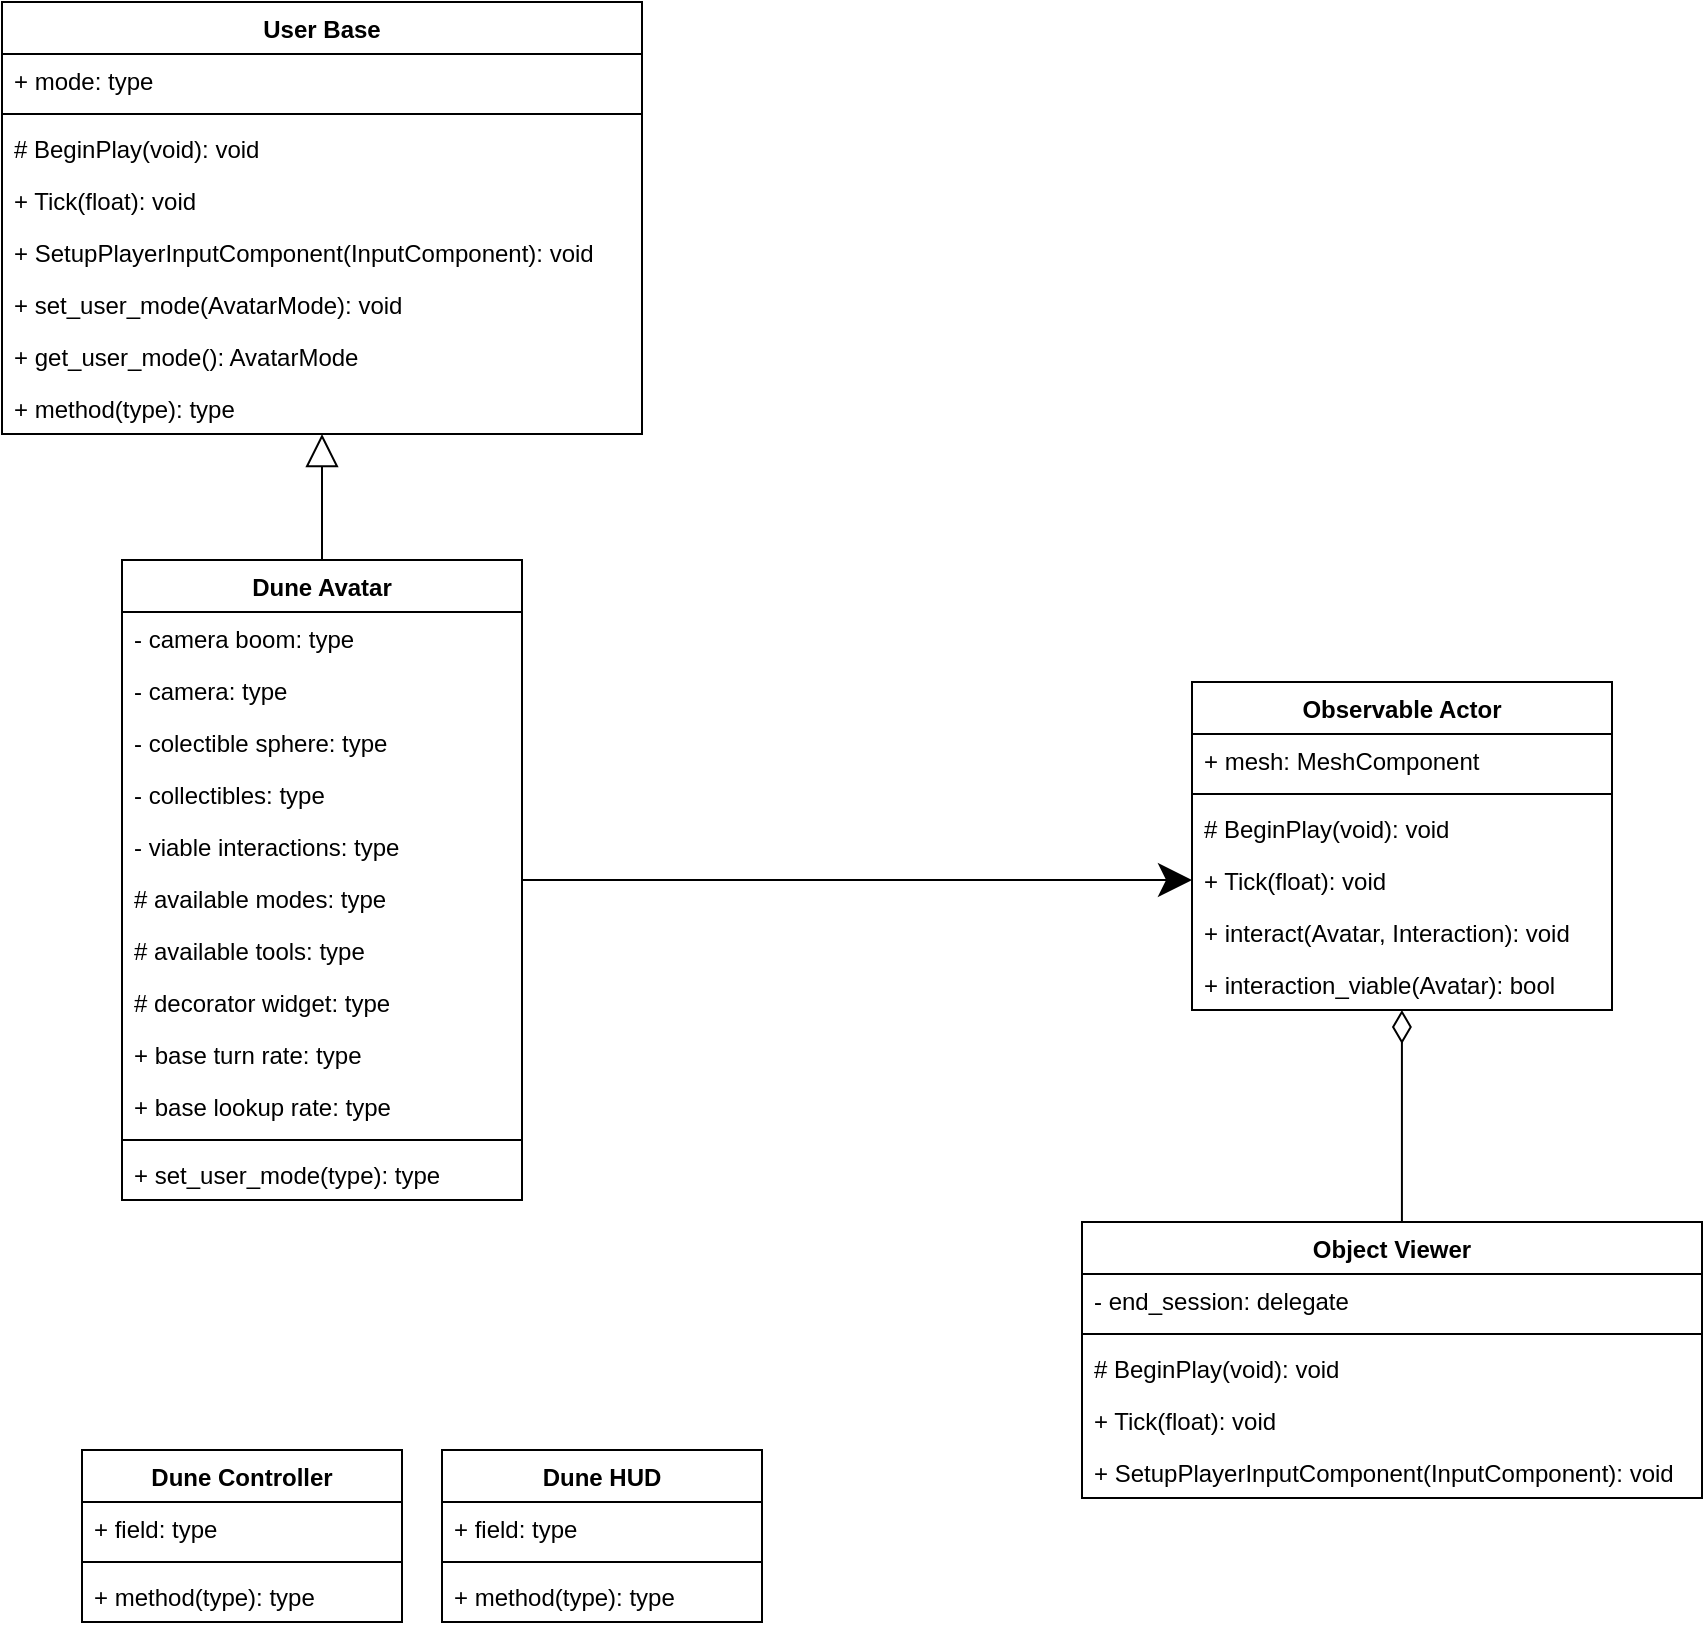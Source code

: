 <mxfile version="14.9.6" type="device"><diagram name="Page-1" id="c4acf3e9-155e-7222-9cf6-157b1a14988f"><mxGraphModel dx="2151" dy="1980" grid="1" gridSize="10" guides="1" tooltips="1" connect="1" arrows="1" fold="1" page="1" pageScale="1" pageWidth="850" pageHeight="1100" background="#ffffff" math="0" shadow="0"><root><mxCell id="0"/><mxCell id="1" parent="0"/><mxCell id="yhUaQq57NMkcw-1cUUyv-23" style="edgeStyle=orthogonalEdgeStyle;rounded=0;orthogonalLoop=1;jettySize=auto;html=1;entryX=0;entryY=0.5;entryDx=0;entryDy=0;startArrow=none;startFill=0;endArrow=classic;endFill=1;startSize=14;endSize=14;" parent="1" source="yhUaQq57NMkcw-1cUUyv-1" target="yhUaQq57NMkcw-1cUUyv-20" edge="1"><mxGeometry relative="1" as="geometry"/></mxCell><mxCell id="H-RIoUThi1O75vxttgN0-14" style="edgeStyle=orthogonalEdgeStyle;rounded=0;orthogonalLoop=1;jettySize=auto;html=1;entryX=0.5;entryY=1;entryDx=0;entryDy=0;endArrow=block;endFill=0;endSize=14;startSize=14;" edge="1" parent="1" source="yhUaQq57NMkcw-1cUUyv-1" target="H-RIoUThi1O75vxttgN0-10"><mxGeometry relative="1" as="geometry"/></mxCell><mxCell id="yhUaQq57NMkcw-1cUUyv-1" value="Dune Avatar" style="swimlane;fontStyle=1;align=center;verticalAlign=top;childLayout=stackLayout;horizontal=1;startSize=26;horizontalStack=0;resizeParent=1;resizeParentMax=0;resizeLast=0;collapsible=1;marginBottom=0;swimlaneFillColor=#ffffff;" parent="1" vertex="1"><mxGeometry x="30" y="19" width="200" height="320" as="geometry"/></mxCell><mxCell id="H-RIoUThi1O75vxttgN0-4" value="- camera boom: type" style="text;strokeColor=none;fillColor=none;align=left;verticalAlign=top;spacingLeft=4;spacingRight=4;overflow=hidden;rotatable=0;points=[[0,0.5],[1,0.5]];portConstraint=eastwest;" vertex="1" parent="yhUaQq57NMkcw-1cUUyv-1"><mxGeometry y="26" width="200" height="26" as="geometry"/></mxCell><mxCell id="H-RIoUThi1O75vxttgN0-3" value="- camera: type" style="text;strokeColor=none;fillColor=none;align=left;verticalAlign=top;spacingLeft=4;spacingRight=4;overflow=hidden;rotatable=0;points=[[0,0.5],[1,0.5]];portConstraint=eastwest;" vertex="1" parent="yhUaQq57NMkcw-1cUUyv-1"><mxGeometry y="52" width="200" height="26" as="geometry"/></mxCell><mxCell id="H-RIoUThi1O75vxttgN0-1" value="- colectible sphere: type" style="text;strokeColor=none;fillColor=none;align=left;verticalAlign=top;spacingLeft=4;spacingRight=4;overflow=hidden;rotatable=0;points=[[0,0.5],[1,0.5]];portConstraint=eastwest;" vertex="1" parent="yhUaQq57NMkcw-1cUUyv-1"><mxGeometry y="78" width="200" height="26" as="geometry"/></mxCell><mxCell id="yhUaQq57NMkcw-1cUUyv-2" value="- collectibles: type" style="text;strokeColor=none;fillColor=none;align=left;verticalAlign=top;spacingLeft=4;spacingRight=4;overflow=hidden;rotatable=0;points=[[0,0.5],[1,0.5]];portConstraint=eastwest;" parent="yhUaQq57NMkcw-1cUUyv-1" vertex="1"><mxGeometry y="104" width="200" height="26" as="geometry"/></mxCell><mxCell id="H-RIoUThi1O75vxttgN0-2" value="- viable interactions: type" style="text;strokeColor=none;fillColor=none;align=left;verticalAlign=top;spacingLeft=4;spacingRight=4;overflow=hidden;rotatable=0;points=[[0,0.5],[1,0.5]];portConstraint=eastwest;" vertex="1" parent="yhUaQq57NMkcw-1cUUyv-1"><mxGeometry y="130" width="200" height="26" as="geometry"/></mxCell><mxCell id="H-RIoUThi1O75vxttgN0-5" value="# available modes: type" style="text;strokeColor=none;fillColor=none;align=left;verticalAlign=top;spacingLeft=4;spacingRight=4;overflow=hidden;rotatable=0;points=[[0,0.5],[1,0.5]];portConstraint=eastwest;" vertex="1" parent="yhUaQq57NMkcw-1cUUyv-1"><mxGeometry y="156" width="200" height="26" as="geometry"/></mxCell><mxCell id="H-RIoUThi1O75vxttgN0-6" value="# available tools: type" style="text;strokeColor=none;fillColor=none;align=left;verticalAlign=top;spacingLeft=4;spacingRight=4;overflow=hidden;rotatable=0;points=[[0,0.5],[1,0.5]];portConstraint=eastwest;" vertex="1" parent="yhUaQq57NMkcw-1cUUyv-1"><mxGeometry y="182" width="200" height="26" as="geometry"/></mxCell><mxCell id="H-RIoUThi1O75vxttgN0-9" value="# decorator widget: type" style="text;strokeColor=none;fillColor=none;align=left;verticalAlign=top;spacingLeft=4;spacingRight=4;overflow=hidden;rotatable=0;points=[[0,0.5],[1,0.5]];portConstraint=eastwest;" vertex="1" parent="yhUaQq57NMkcw-1cUUyv-1"><mxGeometry y="208" width="200" height="26" as="geometry"/></mxCell><mxCell id="H-RIoUThi1O75vxttgN0-7" value="+ base turn rate: type" style="text;strokeColor=none;fillColor=none;align=left;verticalAlign=top;spacingLeft=4;spacingRight=4;overflow=hidden;rotatable=0;points=[[0,0.5],[1,0.5]];portConstraint=eastwest;" vertex="1" parent="yhUaQq57NMkcw-1cUUyv-1"><mxGeometry y="234" width="200" height="26" as="geometry"/></mxCell><mxCell id="H-RIoUThi1O75vxttgN0-8" value="+ base lookup rate: type" style="text;strokeColor=none;fillColor=none;align=left;verticalAlign=top;spacingLeft=4;spacingRight=4;overflow=hidden;rotatable=0;points=[[0,0.5],[1,0.5]];portConstraint=eastwest;" vertex="1" parent="yhUaQq57NMkcw-1cUUyv-1"><mxGeometry y="260" width="200" height="26" as="geometry"/></mxCell><mxCell id="yhUaQq57NMkcw-1cUUyv-3" value="" style="line;strokeWidth=1;fillColor=none;align=left;verticalAlign=middle;spacingTop=-1;spacingLeft=3;spacingRight=3;rotatable=0;labelPosition=right;points=[];portConstraint=eastwest;" parent="yhUaQq57NMkcw-1cUUyv-1" vertex="1"><mxGeometry y="286" width="200" height="8" as="geometry"/></mxCell><mxCell id="yhUaQq57NMkcw-1cUUyv-4" value="+ set_user_mode(type): type" style="text;strokeColor=none;fillColor=none;align=left;verticalAlign=top;spacingLeft=4;spacingRight=4;overflow=hidden;rotatable=0;points=[[0,0.5],[1,0.5]];portConstraint=eastwest;" parent="yhUaQq57NMkcw-1cUUyv-1" vertex="1"><mxGeometry y="294" width="200" height="26" as="geometry"/></mxCell><mxCell id="yhUaQq57NMkcw-1cUUyv-22" style="edgeStyle=orthogonalEdgeStyle;rounded=0;orthogonalLoop=1;jettySize=auto;html=1;entryX=0.516;entryY=0.001;entryDx=0;entryDy=0;endArrow=none;endFill=0;startArrow=diamondThin;startFill=0;endSize=14;startSize=14;entryPerimeter=0;" parent="1" source="yhUaQq57NMkcw-1cUUyv-5" target="yhUaQq57NMkcw-1cUUyv-9" edge="1"><mxGeometry relative="1" as="geometry"/></mxCell><mxCell id="yhUaQq57NMkcw-1cUUyv-5" value="Observable Actor" style="swimlane;fontStyle=1;align=center;verticalAlign=top;childLayout=stackLayout;horizontal=1;startSize=26;horizontalStack=0;resizeParent=1;resizeParentMax=0;resizeLast=0;collapsible=1;marginBottom=0;swimlaneFillColor=#ffffff;" parent="1" vertex="1"><mxGeometry x="565" y="80" width="210" height="164" as="geometry"/></mxCell><mxCell id="yhUaQq57NMkcw-1cUUyv-6" value="+ mesh: MeshComponent" style="text;strokeColor=none;fillColor=none;align=left;verticalAlign=top;spacingLeft=4;spacingRight=4;overflow=hidden;rotatable=0;points=[[0,0.5],[1,0.5]];portConstraint=eastwest;" parent="yhUaQq57NMkcw-1cUUyv-5" vertex="1"><mxGeometry y="26" width="210" height="26" as="geometry"/></mxCell><mxCell id="yhUaQq57NMkcw-1cUUyv-7" value="" style="line;strokeWidth=1;fillColor=none;align=left;verticalAlign=middle;spacingTop=-1;spacingLeft=3;spacingRight=3;rotatable=0;labelPosition=right;points=[];portConstraint=eastwest;" parent="yhUaQq57NMkcw-1cUUyv-5" vertex="1"><mxGeometry y="52" width="210" height="8" as="geometry"/></mxCell><mxCell id="yhUaQq57NMkcw-1cUUyv-19" value="# BeginPlay(void): void" style="text;strokeColor=none;fillColor=none;align=left;verticalAlign=top;spacingLeft=4;spacingRight=4;overflow=hidden;rotatable=0;points=[[0,0.5],[1,0.5]];portConstraint=eastwest;" parent="yhUaQq57NMkcw-1cUUyv-5" vertex="1"><mxGeometry y="60" width="210" height="26" as="geometry"/></mxCell><mxCell id="yhUaQq57NMkcw-1cUUyv-20" value="+ Tick(float): void" style="text;strokeColor=none;fillColor=none;align=left;verticalAlign=top;spacingLeft=4;spacingRight=4;overflow=hidden;rotatable=0;points=[[0,0.5],[1,0.5]];portConstraint=eastwest;" parent="yhUaQq57NMkcw-1cUUyv-5" vertex="1"><mxGeometry y="86" width="210" height="26" as="geometry"/></mxCell><mxCell id="yhUaQq57NMkcw-1cUUyv-8" value="+ interact(Avatar, Interaction): void" style="text;strokeColor=none;fillColor=none;align=left;verticalAlign=top;spacingLeft=4;spacingRight=4;overflow=hidden;rotatable=0;points=[[0,0.5],[1,0.5]];portConstraint=eastwest;" parent="yhUaQq57NMkcw-1cUUyv-5" vertex="1"><mxGeometry y="112" width="210" height="26" as="geometry"/></mxCell><mxCell id="yhUaQq57NMkcw-1cUUyv-21" value="+ interaction_viable(Avatar): bool" style="text;strokeColor=none;fillColor=none;align=left;verticalAlign=top;spacingLeft=4;spacingRight=4;overflow=hidden;rotatable=0;points=[[0,0.5],[1,0.5]];portConstraint=eastwest;" parent="yhUaQq57NMkcw-1cUUyv-5" vertex="1"><mxGeometry y="138" width="210" height="26" as="geometry"/></mxCell><mxCell id="yhUaQq57NMkcw-1cUUyv-9" value="Object Viewer" style="swimlane;fontStyle=1;align=center;verticalAlign=top;childLayout=stackLayout;horizontal=1;startSize=26;horizontalStack=0;resizeParent=1;resizeParentMax=0;resizeLast=0;collapsible=1;marginBottom=0;swimlaneFillColor=#ffffff;" parent="1" vertex="1"><mxGeometry x="510" y="350" width="310" height="138" as="geometry"/></mxCell><mxCell id="yhUaQq57NMkcw-1cUUyv-10" value="- end_session: delegate" style="text;strokeColor=none;fillColor=none;align=left;verticalAlign=top;spacingLeft=4;spacingRight=4;overflow=hidden;rotatable=0;points=[[0,0.5],[1,0.5]];portConstraint=eastwest;" parent="yhUaQq57NMkcw-1cUUyv-9" vertex="1"><mxGeometry y="26" width="310" height="26" as="geometry"/></mxCell><mxCell id="yhUaQq57NMkcw-1cUUyv-11" value="" style="line;strokeWidth=1;fillColor=none;align=left;verticalAlign=middle;spacingTop=-1;spacingLeft=3;spacingRight=3;rotatable=0;labelPosition=right;points=[];portConstraint=eastwest;" parent="yhUaQq57NMkcw-1cUUyv-9" vertex="1"><mxGeometry y="52" width="310" height="8" as="geometry"/></mxCell><mxCell id="yhUaQq57NMkcw-1cUUyv-12" value="# BeginPlay(void): void" style="text;strokeColor=none;fillColor=none;align=left;verticalAlign=top;spacingLeft=4;spacingRight=4;overflow=hidden;rotatable=0;points=[[0,0.5],[1,0.5]];portConstraint=eastwest;" parent="yhUaQq57NMkcw-1cUUyv-9" vertex="1"><mxGeometry y="60" width="310" height="26" as="geometry"/></mxCell><mxCell id="yhUaQq57NMkcw-1cUUyv-17" value="+ Tick(float): void" style="text;strokeColor=none;fillColor=none;align=left;verticalAlign=top;spacingLeft=4;spacingRight=4;overflow=hidden;rotatable=0;points=[[0,0.5],[1,0.5]];portConstraint=eastwest;" parent="yhUaQq57NMkcw-1cUUyv-9" vertex="1"><mxGeometry y="86" width="310" height="26" as="geometry"/></mxCell><mxCell id="yhUaQq57NMkcw-1cUUyv-18" value="+ SetupPlayerInputComponent(InputComponent): void" style="text;strokeColor=none;fillColor=none;align=left;verticalAlign=top;spacingLeft=4;spacingRight=4;overflow=hidden;rotatable=0;points=[[0,0.5],[1,0.5]];portConstraint=eastwest;" parent="yhUaQq57NMkcw-1cUUyv-9" vertex="1"><mxGeometry y="112" width="310" height="26" as="geometry"/></mxCell><mxCell id="yhUaQq57NMkcw-1cUUyv-13" value="Dune Controller" style="swimlane;fontStyle=1;align=center;verticalAlign=top;childLayout=stackLayout;horizontal=1;startSize=26;horizontalStack=0;resizeParent=1;resizeParentMax=0;resizeLast=0;collapsible=1;marginBottom=0;swimlaneFillColor=#ffffff;" parent="1" vertex="1"><mxGeometry x="10" y="464" width="160" height="86" as="geometry"/></mxCell><mxCell id="yhUaQq57NMkcw-1cUUyv-14" value="+ field: type" style="text;strokeColor=none;fillColor=none;align=left;verticalAlign=top;spacingLeft=4;spacingRight=4;overflow=hidden;rotatable=0;points=[[0,0.5],[1,0.5]];portConstraint=eastwest;" parent="yhUaQq57NMkcw-1cUUyv-13" vertex="1"><mxGeometry y="26" width="160" height="26" as="geometry"/></mxCell><mxCell id="yhUaQq57NMkcw-1cUUyv-15" value="" style="line;strokeWidth=1;fillColor=none;align=left;verticalAlign=middle;spacingTop=-1;spacingLeft=3;spacingRight=3;rotatable=0;labelPosition=right;points=[];portConstraint=eastwest;" parent="yhUaQq57NMkcw-1cUUyv-13" vertex="1"><mxGeometry y="52" width="160" height="8" as="geometry"/></mxCell><mxCell id="yhUaQq57NMkcw-1cUUyv-16" value="+ method(type): type" style="text;strokeColor=none;fillColor=none;align=left;verticalAlign=top;spacingLeft=4;spacingRight=4;overflow=hidden;rotatable=0;points=[[0,0.5],[1,0.5]];portConstraint=eastwest;" parent="yhUaQq57NMkcw-1cUUyv-13" vertex="1"><mxGeometry y="60" width="160" height="26" as="geometry"/></mxCell><mxCell id="yhUaQq57NMkcw-1cUUyv-24" value="Dune HUD" style="swimlane;fontStyle=1;align=center;verticalAlign=top;childLayout=stackLayout;horizontal=1;startSize=26;horizontalStack=0;resizeParent=1;resizeParentMax=0;resizeLast=0;collapsible=1;marginBottom=0;swimlaneFillColor=#ffffff;" parent="1" vertex="1"><mxGeometry x="190" y="464" width="160" height="86" as="geometry"/></mxCell><mxCell id="yhUaQq57NMkcw-1cUUyv-25" value="+ field: type" style="text;strokeColor=none;fillColor=none;align=left;verticalAlign=top;spacingLeft=4;spacingRight=4;overflow=hidden;rotatable=0;points=[[0,0.5],[1,0.5]];portConstraint=eastwest;" parent="yhUaQq57NMkcw-1cUUyv-24" vertex="1"><mxGeometry y="26" width="160" height="26" as="geometry"/></mxCell><mxCell id="yhUaQq57NMkcw-1cUUyv-26" value="" style="line;strokeWidth=1;fillColor=none;align=left;verticalAlign=middle;spacingTop=-1;spacingLeft=3;spacingRight=3;rotatable=0;labelPosition=right;points=[];portConstraint=eastwest;" parent="yhUaQq57NMkcw-1cUUyv-24" vertex="1"><mxGeometry y="52" width="160" height="8" as="geometry"/></mxCell><mxCell id="yhUaQq57NMkcw-1cUUyv-27" value="+ method(type): type" style="text;strokeColor=none;fillColor=none;align=left;verticalAlign=top;spacingLeft=4;spacingRight=4;overflow=hidden;rotatable=0;points=[[0,0.5],[1,0.5]];portConstraint=eastwest;" parent="yhUaQq57NMkcw-1cUUyv-24" vertex="1"><mxGeometry y="60" width="160" height="26" as="geometry"/></mxCell><mxCell id="H-RIoUThi1O75vxttgN0-10" value="User Base" style="swimlane;fontStyle=1;align=center;verticalAlign=top;childLayout=stackLayout;horizontal=1;startSize=26;horizontalStack=0;resizeParent=1;resizeParentMax=0;resizeLast=0;collapsible=1;marginBottom=0;swimlaneFillColor=#ffffff;" vertex="1" parent="1"><mxGeometry x="-30" y="-260" width="320" height="216" as="geometry"/></mxCell><mxCell id="H-RIoUThi1O75vxttgN0-11" value="+ mode: type" style="text;strokeColor=none;fillColor=none;align=left;verticalAlign=top;spacingLeft=4;spacingRight=4;overflow=hidden;rotatable=0;points=[[0,0.5],[1,0.5]];portConstraint=eastwest;" vertex="1" parent="H-RIoUThi1O75vxttgN0-10"><mxGeometry y="26" width="320" height="26" as="geometry"/></mxCell><mxCell id="H-RIoUThi1O75vxttgN0-12" value="" style="line;strokeWidth=1;fillColor=none;align=left;verticalAlign=middle;spacingTop=-1;spacingLeft=3;spacingRight=3;rotatable=0;labelPosition=right;points=[];portConstraint=eastwest;" vertex="1" parent="H-RIoUThi1O75vxttgN0-10"><mxGeometry y="52" width="320" height="8" as="geometry"/></mxCell><mxCell id="H-RIoUThi1O75vxttgN0-17" value="# BeginPlay(void): void" style="text;strokeColor=none;fillColor=none;align=left;verticalAlign=top;spacingLeft=4;spacingRight=4;overflow=hidden;rotatable=0;points=[[0,0.5],[1,0.5]];portConstraint=eastwest;" vertex="1" parent="H-RIoUThi1O75vxttgN0-10"><mxGeometry y="60" width="320" height="26" as="geometry"/></mxCell><mxCell id="H-RIoUThi1O75vxttgN0-18" value="+ Tick(float): void" style="text;strokeColor=none;fillColor=none;align=left;verticalAlign=top;spacingLeft=4;spacingRight=4;overflow=hidden;rotatable=0;points=[[0,0.5],[1,0.5]];portConstraint=eastwest;" vertex="1" parent="H-RIoUThi1O75vxttgN0-10"><mxGeometry y="86" width="320" height="26" as="geometry"/></mxCell><mxCell id="H-RIoUThi1O75vxttgN0-19" value="+ SetupPlayerInputComponent(InputComponent): void" style="text;strokeColor=none;fillColor=none;align=left;verticalAlign=top;spacingLeft=4;spacingRight=4;overflow=hidden;rotatable=0;points=[[0,0.5],[1,0.5]];portConstraint=eastwest;" vertex="1" parent="H-RIoUThi1O75vxttgN0-10"><mxGeometry y="112" width="320" height="26" as="geometry"/></mxCell><mxCell id="H-RIoUThi1O75vxttgN0-15" value="+ set_user_mode(AvatarMode): void" style="text;strokeColor=none;fillColor=none;align=left;verticalAlign=top;spacingLeft=4;spacingRight=4;overflow=hidden;rotatable=0;points=[[0,0.5],[1,0.5]];portConstraint=eastwest;" vertex="1" parent="H-RIoUThi1O75vxttgN0-10"><mxGeometry y="138" width="320" height="26" as="geometry"/></mxCell><mxCell id="H-RIoUThi1O75vxttgN0-16" value="+ get_user_mode(): AvatarMode" style="text;strokeColor=none;fillColor=none;align=left;verticalAlign=top;spacingLeft=4;spacingRight=4;overflow=hidden;rotatable=0;points=[[0,0.5],[1,0.5]];portConstraint=eastwest;" vertex="1" parent="H-RIoUThi1O75vxttgN0-10"><mxGeometry y="164" width="320" height="26" as="geometry"/></mxCell><mxCell id="H-RIoUThi1O75vxttgN0-13" value="+ method(type): type" style="text;strokeColor=none;fillColor=none;align=left;verticalAlign=top;spacingLeft=4;spacingRight=4;overflow=hidden;rotatable=0;points=[[0,0.5],[1,0.5]];portConstraint=eastwest;" vertex="1" parent="H-RIoUThi1O75vxttgN0-10"><mxGeometry y="190" width="320" height="26" as="geometry"/></mxCell></root></mxGraphModel></diagram></mxfile>